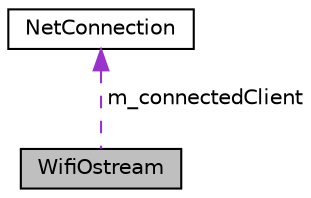 digraph "WifiOstream"
{
 // INTERACTIVE_SVG=YES
  edge [fontname="Helvetica",fontsize="10",labelfontname="Helvetica",labelfontsize="10"];
  node [fontname="Helvetica",fontsize="10",shape=record];
  Node1 [label="WifiOstream",height=0.2,width=0.4,color="black", fillcolor="grey75", style="filled", fontcolor="black"];
  Node2 -> Node1 [dir="back",color="darkorchid3",fontsize="10",style="dashed",label=" m_connectedClient" ,fontname="Helvetica"];
  Node2 [label="NetConnection",height=0.2,width=0.4,color="black", fillcolor="white", style="filled",URL="$d0/dfb/class_net_connection.html"];
}

